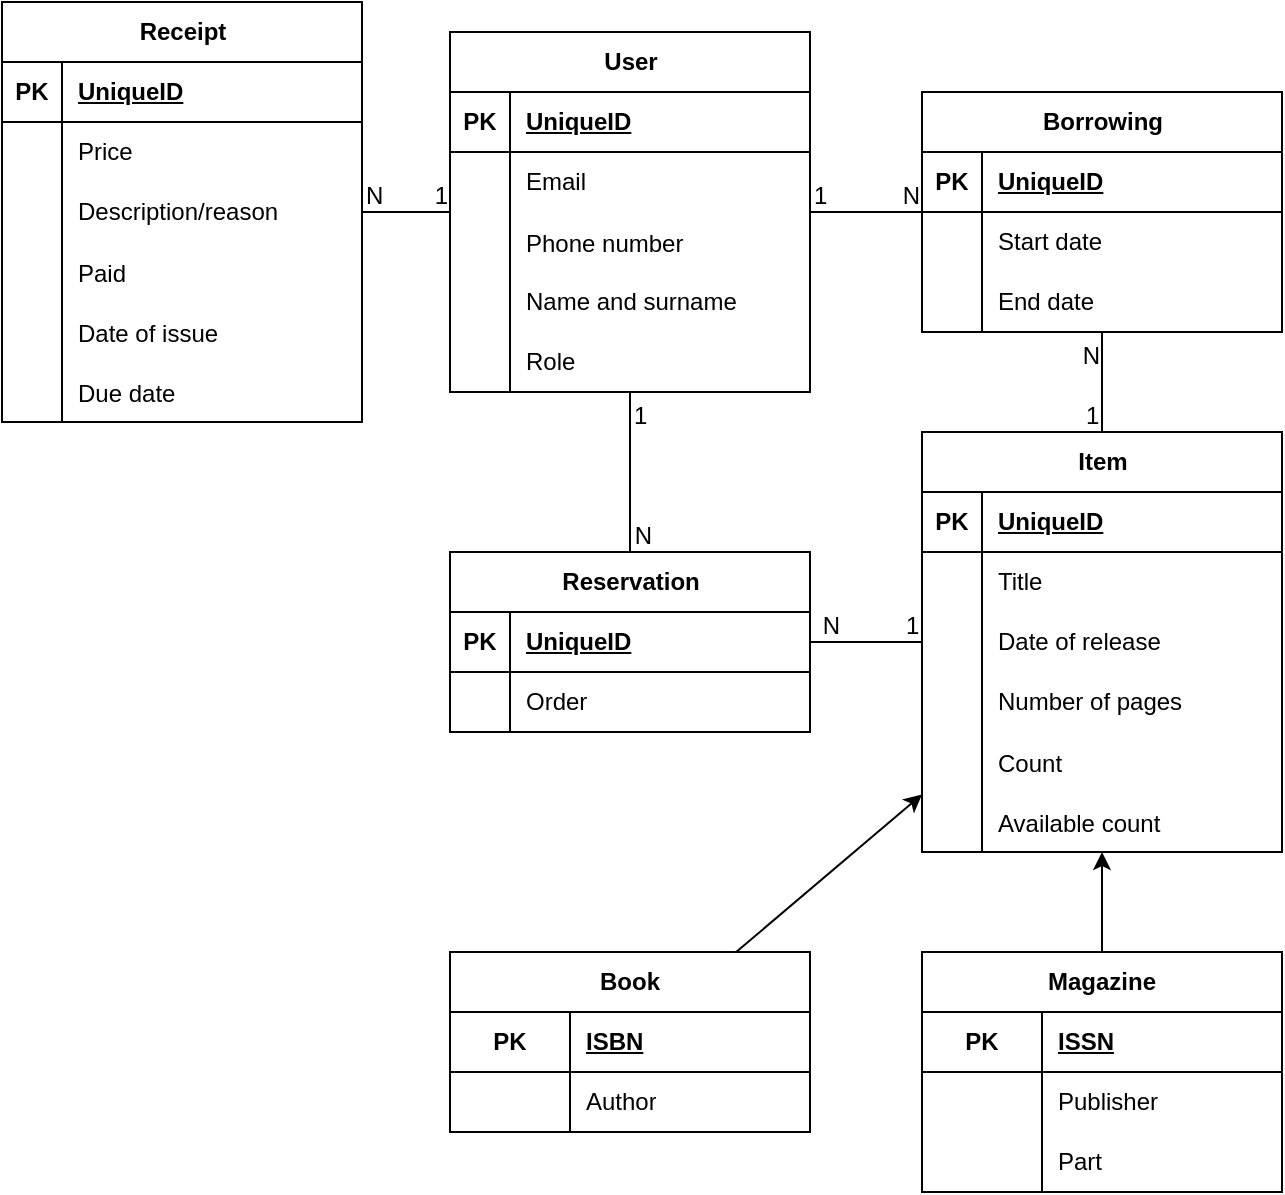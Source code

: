 <mxfile version="24.2.7" type="device">
  <diagram id="R2lEEEUBdFMjLlhIrx00" name="Page-1">
    <mxGraphModel dx="1434" dy="869" grid="1" gridSize="10" guides="1" tooltips="1" connect="1" arrows="1" fold="1" page="1" pageScale="1" pageWidth="700" pageHeight="700" math="0" shadow="0" extFonts="Permanent Marker^https://fonts.googleapis.com/css?family=Permanent+Marker">
      <root>
        <mxCell id="0" />
        <mxCell id="1" parent="0" />
        <mxCell id="tnpdHrNlY9ghbpyW4dK--1" value="User" style="shape=table;startSize=30;container=1;collapsible=1;childLayout=tableLayout;fixedRows=1;rowLines=0;fontStyle=1;align=center;resizeLast=1;html=1;" parent="1" vertex="1">
          <mxGeometry x="254" y="60" width="180" height="180" as="geometry" />
        </mxCell>
        <mxCell id="tnpdHrNlY9ghbpyW4dK--2" value="" style="shape=tableRow;horizontal=0;startSize=0;swimlaneHead=0;swimlaneBody=0;fillColor=none;collapsible=0;dropTarget=0;points=[[0,0.5],[1,0.5]];portConstraint=eastwest;top=0;left=0;right=0;bottom=1;" parent="tnpdHrNlY9ghbpyW4dK--1" vertex="1">
          <mxGeometry y="30" width="180" height="30" as="geometry" />
        </mxCell>
        <mxCell id="tnpdHrNlY9ghbpyW4dK--3" value="PK" style="shape=partialRectangle;connectable=0;fillColor=none;top=0;left=0;bottom=0;right=0;fontStyle=1;overflow=hidden;whiteSpace=wrap;html=1;" parent="tnpdHrNlY9ghbpyW4dK--2" vertex="1">
          <mxGeometry width="30" height="30" as="geometry">
            <mxRectangle width="30" height="30" as="alternateBounds" />
          </mxGeometry>
        </mxCell>
        <mxCell id="tnpdHrNlY9ghbpyW4dK--4" value="UniqueID" style="shape=partialRectangle;connectable=0;fillColor=none;top=0;left=0;bottom=0;right=0;align=left;spacingLeft=6;fontStyle=5;overflow=hidden;whiteSpace=wrap;html=1;" parent="tnpdHrNlY9ghbpyW4dK--2" vertex="1">
          <mxGeometry x="30" width="150" height="30" as="geometry">
            <mxRectangle width="150" height="30" as="alternateBounds" />
          </mxGeometry>
        </mxCell>
        <mxCell id="tnpdHrNlY9ghbpyW4dK--5" value="" style="shape=tableRow;horizontal=0;startSize=0;swimlaneHead=0;swimlaneBody=0;fillColor=none;collapsible=0;dropTarget=0;points=[[0,0.5],[1,0.5]];portConstraint=eastwest;top=0;left=0;right=0;bottom=0;" parent="tnpdHrNlY9ghbpyW4dK--1" vertex="1">
          <mxGeometry y="60" width="180" height="30" as="geometry" />
        </mxCell>
        <mxCell id="tnpdHrNlY9ghbpyW4dK--6" value="" style="shape=partialRectangle;connectable=0;fillColor=none;top=0;left=0;bottom=0;right=0;editable=1;overflow=hidden;whiteSpace=wrap;html=1;" parent="tnpdHrNlY9ghbpyW4dK--5" vertex="1">
          <mxGeometry width="30" height="30" as="geometry">
            <mxRectangle width="30" height="30" as="alternateBounds" />
          </mxGeometry>
        </mxCell>
        <mxCell id="tnpdHrNlY9ghbpyW4dK--7" value="Email" style="shape=partialRectangle;connectable=0;fillColor=none;top=0;left=0;bottom=0;right=0;align=left;spacingLeft=6;overflow=hidden;whiteSpace=wrap;html=1;" parent="tnpdHrNlY9ghbpyW4dK--5" vertex="1">
          <mxGeometry x="30" width="150" height="30" as="geometry">
            <mxRectangle width="150" height="30" as="alternateBounds" />
          </mxGeometry>
        </mxCell>
        <mxCell id="3ce5SlhA1lC_l5qVgdjN-97" value="" style="shape=tableRow;horizontal=0;startSize=0;swimlaneHead=0;swimlaneBody=0;fillColor=none;collapsible=0;dropTarget=0;points=[[0,0.5],[1,0.5]];portConstraint=eastwest;top=0;left=0;right=0;bottom=0;" parent="tnpdHrNlY9ghbpyW4dK--1" vertex="1">
          <mxGeometry y="90" width="180" height="30" as="geometry" />
        </mxCell>
        <mxCell id="3ce5SlhA1lC_l5qVgdjN-98" value="" style="shape=partialRectangle;connectable=0;fillColor=none;top=0;left=0;bottom=0;right=0;editable=1;overflow=hidden;" parent="3ce5SlhA1lC_l5qVgdjN-97" vertex="1">
          <mxGeometry width="30" height="30" as="geometry">
            <mxRectangle width="30" height="30" as="alternateBounds" />
          </mxGeometry>
        </mxCell>
        <mxCell id="3ce5SlhA1lC_l5qVgdjN-99" value="Phone number" style="shape=partialRectangle;connectable=0;fillColor=none;top=0;left=0;bottom=0;right=0;align=left;spacingLeft=6;overflow=hidden;" parent="3ce5SlhA1lC_l5qVgdjN-97" vertex="1">
          <mxGeometry x="30" width="150" height="30" as="geometry">
            <mxRectangle width="150" height="30" as="alternateBounds" />
          </mxGeometry>
        </mxCell>
        <mxCell id="tnpdHrNlY9ghbpyW4dK--8" value="" style="shape=tableRow;horizontal=0;startSize=0;swimlaneHead=0;swimlaneBody=0;fillColor=none;collapsible=0;dropTarget=0;points=[[0,0.5],[1,0.5]];portConstraint=eastwest;top=0;left=0;right=0;bottom=0;" parent="tnpdHrNlY9ghbpyW4dK--1" vertex="1">
          <mxGeometry y="120" width="180" height="30" as="geometry" />
        </mxCell>
        <mxCell id="tnpdHrNlY9ghbpyW4dK--9" value="" style="shape=partialRectangle;connectable=0;fillColor=none;top=0;left=0;bottom=0;right=0;editable=1;overflow=hidden;whiteSpace=wrap;html=1;" parent="tnpdHrNlY9ghbpyW4dK--8" vertex="1">
          <mxGeometry width="30" height="30" as="geometry">
            <mxRectangle width="30" height="30" as="alternateBounds" />
          </mxGeometry>
        </mxCell>
        <mxCell id="tnpdHrNlY9ghbpyW4dK--10" value="Name and surname" style="shape=partialRectangle;connectable=0;fillColor=none;top=0;left=0;bottom=0;right=0;align=left;spacingLeft=6;overflow=hidden;whiteSpace=wrap;html=1;" parent="tnpdHrNlY9ghbpyW4dK--8" vertex="1">
          <mxGeometry x="30" width="150" height="30" as="geometry">
            <mxRectangle width="150" height="30" as="alternateBounds" />
          </mxGeometry>
        </mxCell>
        <mxCell id="tnpdHrNlY9ghbpyW4dK--11" value="" style="shape=tableRow;horizontal=0;startSize=0;swimlaneHead=0;swimlaneBody=0;fillColor=none;collapsible=0;dropTarget=0;points=[[0,0.5],[1,0.5]];portConstraint=eastwest;top=0;left=0;right=0;bottom=0;" parent="tnpdHrNlY9ghbpyW4dK--1" vertex="1">
          <mxGeometry y="150" width="180" height="30" as="geometry" />
        </mxCell>
        <mxCell id="tnpdHrNlY9ghbpyW4dK--12" value="" style="shape=partialRectangle;connectable=0;fillColor=none;top=0;left=0;bottom=0;right=0;editable=1;overflow=hidden;whiteSpace=wrap;html=1;" parent="tnpdHrNlY9ghbpyW4dK--11" vertex="1">
          <mxGeometry width="30" height="30" as="geometry">
            <mxRectangle width="30" height="30" as="alternateBounds" />
          </mxGeometry>
        </mxCell>
        <mxCell id="tnpdHrNlY9ghbpyW4dK--13" value="Role" style="shape=partialRectangle;connectable=0;fillColor=none;top=0;left=0;bottom=0;right=0;align=left;spacingLeft=6;overflow=hidden;whiteSpace=wrap;html=1;" parent="tnpdHrNlY9ghbpyW4dK--11" vertex="1">
          <mxGeometry x="30" width="150" height="30" as="geometry">
            <mxRectangle width="150" height="30" as="alternateBounds" />
          </mxGeometry>
        </mxCell>
        <mxCell id="tnpdHrNlY9ghbpyW4dK--33" value="Borrowing" style="shape=table;startSize=30;container=1;collapsible=1;childLayout=tableLayout;fixedRows=1;rowLines=0;fontStyle=1;align=center;resizeLast=1;html=1;" parent="1" vertex="1">
          <mxGeometry x="490" y="90" width="180" height="120" as="geometry" />
        </mxCell>
        <mxCell id="tnpdHrNlY9ghbpyW4dK--34" value="" style="shape=tableRow;horizontal=0;startSize=0;swimlaneHead=0;swimlaneBody=0;fillColor=none;collapsible=0;dropTarget=0;points=[[0,0.5],[1,0.5]];portConstraint=eastwest;top=0;left=0;right=0;bottom=1;" parent="tnpdHrNlY9ghbpyW4dK--33" vertex="1">
          <mxGeometry y="30" width="180" height="30" as="geometry" />
        </mxCell>
        <mxCell id="tnpdHrNlY9ghbpyW4dK--35" value="PK" style="shape=partialRectangle;connectable=0;fillColor=none;top=0;left=0;bottom=0;right=0;fontStyle=1;overflow=hidden;whiteSpace=wrap;html=1;" parent="tnpdHrNlY9ghbpyW4dK--34" vertex="1">
          <mxGeometry width="30" height="30" as="geometry">
            <mxRectangle width="30" height="30" as="alternateBounds" />
          </mxGeometry>
        </mxCell>
        <mxCell id="tnpdHrNlY9ghbpyW4dK--36" value="UniqueID" style="shape=partialRectangle;connectable=0;fillColor=none;top=0;left=0;bottom=0;right=0;align=left;spacingLeft=6;fontStyle=5;overflow=hidden;whiteSpace=wrap;html=1;" parent="tnpdHrNlY9ghbpyW4dK--34" vertex="1">
          <mxGeometry x="30" width="150" height="30" as="geometry">
            <mxRectangle width="150" height="30" as="alternateBounds" />
          </mxGeometry>
        </mxCell>
        <mxCell id="tnpdHrNlY9ghbpyW4dK--37" value="" style="shape=tableRow;horizontal=0;startSize=0;swimlaneHead=0;swimlaneBody=0;fillColor=none;collapsible=0;dropTarget=0;points=[[0,0.5],[1,0.5]];portConstraint=eastwest;top=0;left=0;right=0;bottom=0;" parent="tnpdHrNlY9ghbpyW4dK--33" vertex="1">
          <mxGeometry y="60" width="180" height="30" as="geometry" />
        </mxCell>
        <mxCell id="tnpdHrNlY9ghbpyW4dK--38" value="" style="shape=partialRectangle;connectable=0;fillColor=none;top=0;left=0;bottom=0;right=0;editable=1;overflow=hidden;whiteSpace=wrap;html=1;" parent="tnpdHrNlY9ghbpyW4dK--37" vertex="1">
          <mxGeometry width="30" height="30" as="geometry">
            <mxRectangle width="30" height="30" as="alternateBounds" />
          </mxGeometry>
        </mxCell>
        <mxCell id="tnpdHrNlY9ghbpyW4dK--39" value="Start date" style="shape=partialRectangle;connectable=0;fillColor=none;top=0;left=0;bottom=0;right=0;align=left;spacingLeft=6;overflow=hidden;whiteSpace=wrap;html=1;" parent="tnpdHrNlY9ghbpyW4dK--37" vertex="1">
          <mxGeometry x="30" width="150" height="30" as="geometry">
            <mxRectangle width="150" height="30" as="alternateBounds" />
          </mxGeometry>
        </mxCell>
        <mxCell id="tnpdHrNlY9ghbpyW4dK--40" value="" style="shape=tableRow;horizontal=0;startSize=0;swimlaneHead=0;swimlaneBody=0;fillColor=none;collapsible=0;dropTarget=0;points=[[0,0.5],[1,0.5]];portConstraint=eastwest;top=0;left=0;right=0;bottom=0;" parent="tnpdHrNlY9ghbpyW4dK--33" vertex="1">
          <mxGeometry y="90" width="180" height="30" as="geometry" />
        </mxCell>
        <mxCell id="tnpdHrNlY9ghbpyW4dK--41" value="" style="shape=partialRectangle;connectable=0;fillColor=none;top=0;left=0;bottom=0;right=0;editable=1;overflow=hidden;whiteSpace=wrap;html=1;" parent="tnpdHrNlY9ghbpyW4dK--40" vertex="1">
          <mxGeometry width="30" height="30" as="geometry">
            <mxRectangle width="30" height="30" as="alternateBounds" />
          </mxGeometry>
        </mxCell>
        <mxCell id="tnpdHrNlY9ghbpyW4dK--42" value="End date" style="shape=partialRectangle;connectable=0;fillColor=none;top=0;left=0;bottom=0;right=0;align=left;spacingLeft=6;overflow=hidden;whiteSpace=wrap;html=1;" parent="tnpdHrNlY9ghbpyW4dK--40" vertex="1">
          <mxGeometry x="30" width="150" height="30" as="geometry">
            <mxRectangle width="150" height="30" as="alternateBounds" />
          </mxGeometry>
        </mxCell>
        <mxCell id="tnpdHrNlY9ghbpyW4dK--46" value="" style="endArrow=none;html=1;rounded=0;" parent="1" source="tnpdHrNlY9ghbpyW4dK--1" target="tnpdHrNlY9ghbpyW4dK--33" edge="1">
          <mxGeometry relative="1" as="geometry">
            <mxPoint x="484" y="335" as="sourcePoint" />
            <mxPoint x="644" y="335" as="targetPoint" />
          </mxGeometry>
        </mxCell>
        <mxCell id="tnpdHrNlY9ghbpyW4dK--47" value="1" style="resizable=0;html=1;whiteSpace=wrap;align=left;verticalAlign=bottom;" parent="tnpdHrNlY9ghbpyW4dK--46" connectable="0" vertex="1">
          <mxGeometry x="-1" relative="1" as="geometry" />
        </mxCell>
        <mxCell id="tnpdHrNlY9ghbpyW4dK--48" value="N" style="resizable=0;html=1;whiteSpace=wrap;align=right;verticalAlign=bottom;" parent="tnpdHrNlY9ghbpyW4dK--46" connectable="0" vertex="1">
          <mxGeometry x="1" relative="1" as="geometry" />
        </mxCell>
        <mxCell id="3ce5SlhA1lC_l5qVgdjN-7" value="Reservation" style="shape=table;startSize=30;container=1;collapsible=1;childLayout=tableLayout;fixedRows=1;rowLines=0;fontStyle=1;align=center;resizeLast=1;html=1;" parent="1" vertex="1">
          <mxGeometry x="254" y="320" width="180" height="90" as="geometry" />
        </mxCell>
        <mxCell id="3ce5SlhA1lC_l5qVgdjN-8" value="" style="shape=tableRow;horizontal=0;startSize=0;swimlaneHead=0;swimlaneBody=0;fillColor=none;collapsible=0;dropTarget=0;points=[[0,0.5],[1,0.5]];portConstraint=eastwest;top=0;left=0;right=0;bottom=1;" parent="3ce5SlhA1lC_l5qVgdjN-7" vertex="1">
          <mxGeometry y="30" width="180" height="30" as="geometry" />
        </mxCell>
        <mxCell id="3ce5SlhA1lC_l5qVgdjN-9" value="PK" style="shape=partialRectangle;connectable=0;fillColor=none;top=0;left=0;bottom=0;right=0;fontStyle=1;overflow=hidden;whiteSpace=wrap;html=1;" parent="3ce5SlhA1lC_l5qVgdjN-8" vertex="1">
          <mxGeometry width="30" height="30" as="geometry">
            <mxRectangle width="30" height="30" as="alternateBounds" />
          </mxGeometry>
        </mxCell>
        <mxCell id="3ce5SlhA1lC_l5qVgdjN-10" value="UniqueID" style="shape=partialRectangle;connectable=0;fillColor=none;top=0;left=0;bottom=0;right=0;align=left;spacingLeft=6;fontStyle=5;overflow=hidden;whiteSpace=wrap;html=1;" parent="3ce5SlhA1lC_l5qVgdjN-8" vertex="1">
          <mxGeometry x="30" width="150" height="30" as="geometry">
            <mxRectangle width="150" height="30" as="alternateBounds" />
          </mxGeometry>
        </mxCell>
        <mxCell id="3ce5SlhA1lC_l5qVgdjN-11" value="" style="shape=tableRow;horizontal=0;startSize=0;swimlaneHead=0;swimlaneBody=0;fillColor=none;collapsible=0;dropTarget=0;points=[[0,0.5],[1,0.5]];portConstraint=eastwest;top=0;left=0;right=0;bottom=0;" parent="3ce5SlhA1lC_l5qVgdjN-7" vertex="1">
          <mxGeometry y="60" width="180" height="30" as="geometry" />
        </mxCell>
        <mxCell id="3ce5SlhA1lC_l5qVgdjN-12" value="" style="shape=partialRectangle;connectable=0;fillColor=none;top=0;left=0;bottom=0;right=0;editable=1;overflow=hidden;whiteSpace=wrap;html=1;" parent="3ce5SlhA1lC_l5qVgdjN-11" vertex="1">
          <mxGeometry width="30" height="30" as="geometry">
            <mxRectangle width="30" height="30" as="alternateBounds" />
          </mxGeometry>
        </mxCell>
        <mxCell id="3ce5SlhA1lC_l5qVgdjN-13" value="Order" style="shape=partialRectangle;connectable=0;fillColor=none;top=0;left=0;bottom=0;right=0;align=left;spacingLeft=6;overflow=hidden;whiteSpace=wrap;html=1;" parent="3ce5SlhA1lC_l5qVgdjN-11" vertex="1">
          <mxGeometry x="30" width="150" height="30" as="geometry">
            <mxRectangle width="150" height="30" as="alternateBounds" />
          </mxGeometry>
        </mxCell>
        <mxCell id="3ce5SlhA1lC_l5qVgdjN-20" value="" style="endArrow=none;html=1;rounded=0;" parent="1" source="tnpdHrNlY9ghbpyW4dK--1" target="3ce5SlhA1lC_l5qVgdjN-7" edge="1">
          <mxGeometry relative="1" as="geometry">
            <mxPoint x="344" y="295" as="sourcePoint" />
            <mxPoint x="504" y="295" as="targetPoint" />
          </mxGeometry>
        </mxCell>
        <mxCell id="3ce5SlhA1lC_l5qVgdjN-21" value="1" style="resizable=0;html=1;whiteSpace=wrap;align=left;verticalAlign=bottom;" parent="3ce5SlhA1lC_l5qVgdjN-20" connectable="0" vertex="1">
          <mxGeometry x="-1" relative="1" as="geometry">
            <mxPoint y="20" as="offset" />
          </mxGeometry>
        </mxCell>
        <mxCell id="3ce5SlhA1lC_l5qVgdjN-22" value="N" style="resizable=0;html=1;whiteSpace=wrap;align=right;verticalAlign=bottom;" parent="3ce5SlhA1lC_l5qVgdjN-20" connectable="0" vertex="1">
          <mxGeometry x="1" relative="1" as="geometry">
            <mxPoint x="12" as="offset" />
          </mxGeometry>
        </mxCell>
        <mxCell id="3ce5SlhA1lC_l5qVgdjN-26" value="Item" style="shape=table;startSize=30;container=1;collapsible=1;childLayout=tableLayout;fixedRows=1;rowLines=0;fontStyle=1;align=center;resizeLast=1;html=1;" parent="1" vertex="1">
          <mxGeometry x="490" y="260" width="180" height="210" as="geometry" />
        </mxCell>
        <mxCell id="3ce5SlhA1lC_l5qVgdjN-27" value="" style="shape=tableRow;horizontal=0;startSize=0;swimlaneHead=0;swimlaneBody=0;fillColor=none;collapsible=0;dropTarget=0;points=[[0,0.5],[1,0.5]];portConstraint=eastwest;top=0;left=0;right=0;bottom=1;" parent="3ce5SlhA1lC_l5qVgdjN-26" vertex="1">
          <mxGeometry y="30" width="180" height="30" as="geometry" />
        </mxCell>
        <mxCell id="3ce5SlhA1lC_l5qVgdjN-28" value="PK" style="shape=partialRectangle;connectable=0;fillColor=none;top=0;left=0;bottom=0;right=0;fontStyle=1;overflow=hidden;whiteSpace=wrap;html=1;" parent="3ce5SlhA1lC_l5qVgdjN-27" vertex="1">
          <mxGeometry width="30" height="30" as="geometry">
            <mxRectangle width="30" height="30" as="alternateBounds" />
          </mxGeometry>
        </mxCell>
        <mxCell id="3ce5SlhA1lC_l5qVgdjN-29" value="UniqueID" style="shape=partialRectangle;connectable=0;fillColor=none;top=0;left=0;bottom=0;right=0;align=left;spacingLeft=6;fontStyle=5;overflow=hidden;whiteSpace=wrap;html=1;" parent="3ce5SlhA1lC_l5qVgdjN-27" vertex="1">
          <mxGeometry x="30" width="150" height="30" as="geometry">
            <mxRectangle width="150" height="30" as="alternateBounds" />
          </mxGeometry>
        </mxCell>
        <mxCell id="3ce5SlhA1lC_l5qVgdjN-30" value="" style="shape=tableRow;horizontal=0;startSize=0;swimlaneHead=0;swimlaneBody=0;fillColor=none;collapsible=0;dropTarget=0;points=[[0,0.5],[1,0.5]];portConstraint=eastwest;top=0;left=0;right=0;bottom=0;" parent="3ce5SlhA1lC_l5qVgdjN-26" vertex="1">
          <mxGeometry y="60" width="180" height="30" as="geometry" />
        </mxCell>
        <mxCell id="3ce5SlhA1lC_l5qVgdjN-31" value="" style="shape=partialRectangle;connectable=0;fillColor=none;top=0;left=0;bottom=0;right=0;editable=1;overflow=hidden;whiteSpace=wrap;html=1;" parent="3ce5SlhA1lC_l5qVgdjN-30" vertex="1">
          <mxGeometry width="30" height="30" as="geometry">
            <mxRectangle width="30" height="30" as="alternateBounds" />
          </mxGeometry>
        </mxCell>
        <mxCell id="3ce5SlhA1lC_l5qVgdjN-32" value="Title" style="shape=partialRectangle;connectable=0;fillColor=none;top=0;left=0;bottom=0;right=0;align=left;spacingLeft=6;overflow=hidden;whiteSpace=wrap;html=1;" parent="3ce5SlhA1lC_l5qVgdjN-30" vertex="1">
          <mxGeometry x="30" width="150" height="30" as="geometry">
            <mxRectangle width="150" height="30" as="alternateBounds" />
          </mxGeometry>
        </mxCell>
        <mxCell id="3ce5SlhA1lC_l5qVgdjN-33" value="" style="shape=tableRow;horizontal=0;startSize=0;swimlaneHead=0;swimlaneBody=0;fillColor=none;collapsible=0;dropTarget=0;points=[[0,0.5],[1,0.5]];portConstraint=eastwest;top=0;left=0;right=0;bottom=0;" parent="3ce5SlhA1lC_l5qVgdjN-26" vertex="1">
          <mxGeometry y="90" width="180" height="30" as="geometry" />
        </mxCell>
        <mxCell id="3ce5SlhA1lC_l5qVgdjN-34" value="" style="shape=partialRectangle;connectable=0;fillColor=none;top=0;left=0;bottom=0;right=0;editable=1;overflow=hidden;whiteSpace=wrap;html=1;" parent="3ce5SlhA1lC_l5qVgdjN-33" vertex="1">
          <mxGeometry width="30" height="30" as="geometry">
            <mxRectangle width="30" height="30" as="alternateBounds" />
          </mxGeometry>
        </mxCell>
        <mxCell id="3ce5SlhA1lC_l5qVgdjN-35" value="Date of release" style="shape=partialRectangle;connectable=0;fillColor=none;top=0;left=0;bottom=0;right=0;align=left;spacingLeft=6;overflow=hidden;whiteSpace=wrap;html=1;" parent="3ce5SlhA1lC_l5qVgdjN-33" vertex="1">
          <mxGeometry x="30" width="150" height="30" as="geometry">
            <mxRectangle width="150" height="30" as="alternateBounds" />
          </mxGeometry>
        </mxCell>
        <mxCell id="3ce5SlhA1lC_l5qVgdjN-36" value="" style="shape=tableRow;horizontal=0;startSize=0;swimlaneHead=0;swimlaneBody=0;fillColor=none;collapsible=0;dropTarget=0;points=[[0,0.5],[1,0.5]];portConstraint=eastwest;top=0;left=0;right=0;bottom=0;" parent="3ce5SlhA1lC_l5qVgdjN-26" vertex="1">
          <mxGeometry y="120" width="180" height="30" as="geometry" />
        </mxCell>
        <mxCell id="3ce5SlhA1lC_l5qVgdjN-37" value="" style="shape=partialRectangle;connectable=0;fillColor=none;top=0;left=0;bottom=0;right=0;editable=1;overflow=hidden;whiteSpace=wrap;html=1;" parent="3ce5SlhA1lC_l5qVgdjN-36" vertex="1">
          <mxGeometry width="30" height="30" as="geometry">
            <mxRectangle width="30" height="30" as="alternateBounds" />
          </mxGeometry>
        </mxCell>
        <mxCell id="3ce5SlhA1lC_l5qVgdjN-38" value="Number of pages" style="shape=partialRectangle;connectable=0;fillColor=none;top=0;left=0;bottom=0;right=0;align=left;spacingLeft=6;overflow=hidden;whiteSpace=wrap;html=1;" parent="3ce5SlhA1lC_l5qVgdjN-36" vertex="1">
          <mxGeometry x="30" width="150" height="30" as="geometry">
            <mxRectangle width="150" height="30" as="alternateBounds" />
          </mxGeometry>
        </mxCell>
        <mxCell id="3ce5SlhA1lC_l5qVgdjN-55" value="" style="shape=tableRow;horizontal=0;startSize=0;swimlaneHead=0;swimlaneBody=0;fillColor=none;collapsible=0;dropTarget=0;points=[[0,0.5],[1,0.5]];portConstraint=eastwest;top=0;left=0;right=0;bottom=0;" parent="3ce5SlhA1lC_l5qVgdjN-26" vertex="1">
          <mxGeometry y="150" width="180" height="30" as="geometry" />
        </mxCell>
        <mxCell id="3ce5SlhA1lC_l5qVgdjN-56" value="" style="shape=partialRectangle;connectable=0;fillColor=none;top=0;left=0;bottom=0;right=0;editable=1;overflow=hidden;" parent="3ce5SlhA1lC_l5qVgdjN-55" vertex="1">
          <mxGeometry width="30" height="30" as="geometry">
            <mxRectangle width="30" height="30" as="alternateBounds" />
          </mxGeometry>
        </mxCell>
        <mxCell id="3ce5SlhA1lC_l5qVgdjN-57" value="Count" style="shape=partialRectangle;connectable=0;fillColor=none;top=0;left=0;bottom=0;right=0;align=left;spacingLeft=6;overflow=hidden;" parent="3ce5SlhA1lC_l5qVgdjN-55" vertex="1">
          <mxGeometry x="30" width="150" height="30" as="geometry">
            <mxRectangle width="150" height="30" as="alternateBounds" />
          </mxGeometry>
        </mxCell>
        <mxCell id="3ce5SlhA1lC_l5qVgdjN-39" value="" style="shape=tableRow;horizontal=0;startSize=0;swimlaneHead=0;swimlaneBody=0;fillColor=none;collapsible=0;dropTarget=0;points=[[0,0.5],[1,0.5]];portConstraint=eastwest;top=0;left=0;right=0;bottom=0;" parent="3ce5SlhA1lC_l5qVgdjN-26" vertex="1">
          <mxGeometry y="180" width="180" height="30" as="geometry" />
        </mxCell>
        <mxCell id="3ce5SlhA1lC_l5qVgdjN-40" value="" style="shape=partialRectangle;connectable=0;fillColor=none;top=0;left=0;bottom=0;right=0;editable=1;overflow=hidden;" parent="3ce5SlhA1lC_l5qVgdjN-39" vertex="1">
          <mxGeometry width="30" height="30" as="geometry">
            <mxRectangle width="30" height="30" as="alternateBounds" />
          </mxGeometry>
        </mxCell>
        <mxCell id="3ce5SlhA1lC_l5qVgdjN-41" value="Available count" style="shape=partialRectangle;connectable=0;fillColor=none;top=0;left=0;bottom=0;right=0;align=left;spacingLeft=6;overflow=hidden;" parent="3ce5SlhA1lC_l5qVgdjN-39" vertex="1">
          <mxGeometry x="30" width="150" height="30" as="geometry">
            <mxRectangle width="150" height="30" as="alternateBounds" />
          </mxGeometry>
        </mxCell>
        <mxCell id="3ce5SlhA1lC_l5qVgdjN-66" value="Receipt" style="shape=table;startSize=30;container=1;collapsible=1;childLayout=tableLayout;fixedRows=1;rowLines=0;fontStyle=1;align=center;resizeLast=1;html=1;" parent="1" vertex="1">
          <mxGeometry x="30" y="45" width="180" height="210" as="geometry" />
        </mxCell>
        <mxCell id="3ce5SlhA1lC_l5qVgdjN-67" value="" style="shape=tableRow;horizontal=0;startSize=0;swimlaneHead=0;swimlaneBody=0;fillColor=none;collapsible=0;dropTarget=0;points=[[0,0.5],[1,0.5]];portConstraint=eastwest;top=0;left=0;right=0;bottom=1;" parent="3ce5SlhA1lC_l5qVgdjN-66" vertex="1">
          <mxGeometry y="30" width="180" height="30" as="geometry" />
        </mxCell>
        <mxCell id="3ce5SlhA1lC_l5qVgdjN-68" value="PK" style="shape=partialRectangle;connectable=0;fillColor=none;top=0;left=0;bottom=0;right=0;fontStyle=1;overflow=hidden;whiteSpace=wrap;html=1;" parent="3ce5SlhA1lC_l5qVgdjN-67" vertex="1">
          <mxGeometry width="30" height="30" as="geometry">
            <mxRectangle width="30" height="30" as="alternateBounds" />
          </mxGeometry>
        </mxCell>
        <mxCell id="3ce5SlhA1lC_l5qVgdjN-69" value="UniqueID" style="shape=partialRectangle;connectable=0;fillColor=none;top=0;left=0;bottom=0;right=0;align=left;spacingLeft=6;fontStyle=5;overflow=hidden;whiteSpace=wrap;html=1;" parent="3ce5SlhA1lC_l5qVgdjN-67" vertex="1">
          <mxGeometry x="30" width="150" height="30" as="geometry">
            <mxRectangle width="150" height="30" as="alternateBounds" />
          </mxGeometry>
        </mxCell>
        <mxCell id="3ce5SlhA1lC_l5qVgdjN-70" value="" style="shape=tableRow;horizontal=0;startSize=0;swimlaneHead=0;swimlaneBody=0;fillColor=none;collapsible=0;dropTarget=0;points=[[0,0.5],[1,0.5]];portConstraint=eastwest;top=0;left=0;right=0;bottom=0;" parent="3ce5SlhA1lC_l5qVgdjN-66" vertex="1">
          <mxGeometry y="60" width="180" height="30" as="geometry" />
        </mxCell>
        <mxCell id="3ce5SlhA1lC_l5qVgdjN-71" value="" style="shape=partialRectangle;connectable=0;fillColor=none;top=0;left=0;bottom=0;right=0;editable=1;overflow=hidden;whiteSpace=wrap;html=1;" parent="3ce5SlhA1lC_l5qVgdjN-70" vertex="1">
          <mxGeometry width="30" height="30" as="geometry">
            <mxRectangle width="30" height="30" as="alternateBounds" />
          </mxGeometry>
        </mxCell>
        <mxCell id="3ce5SlhA1lC_l5qVgdjN-72" value="Price" style="shape=partialRectangle;connectable=0;fillColor=none;top=0;left=0;bottom=0;right=0;align=left;spacingLeft=6;overflow=hidden;whiteSpace=wrap;html=1;" parent="3ce5SlhA1lC_l5qVgdjN-70" vertex="1">
          <mxGeometry x="30" width="150" height="30" as="geometry">
            <mxRectangle width="150" height="30" as="alternateBounds" />
          </mxGeometry>
        </mxCell>
        <mxCell id="3ce5SlhA1lC_l5qVgdjN-73" value="" style="shape=tableRow;horizontal=0;startSize=0;swimlaneHead=0;swimlaneBody=0;fillColor=none;collapsible=0;dropTarget=0;points=[[0,0.5],[1,0.5]];portConstraint=eastwest;top=0;left=0;right=0;bottom=0;" parent="3ce5SlhA1lC_l5qVgdjN-66" vertex="1">
          <mxGeometry y="90" width="180" height="30" as="geometry" />
        </mxCell>
        <mxCell id="3ce5SlhA1lC_l5qVgdjN-74" value="" style="shape=partialRectangle;connectable=0;fillColor=none;top=0;left=0;bottom=0;right=0;editable=1;overflow=hidden;whiteSpace=wrap;html=1;" parent="3ce5SlhA1lC_l5qVgdjN-73" vertex="1">
          <mxGeometry width="30" height="30" as="geometry">
            <mxRectangle width="30" height="30" as="alternateBounds" />
          </mxGeometry>
        </mxCell>
        <mxCell id="3ce5SlhA1lC_l5qVgdjN-75" value="Description/reason" style="shape=partialRectangle;connectable=0;fillColor=none;top=0;left=0;bottom=0;right=0;align=left;spacingLeft=6;overflow=hidden;whiteSpace=wrap;html=1;" parent="3ce5SlhA1lC_l5qVgdjN-73" vertex="1">
          <mxGeometry x="30" width="150" height="30" as="geometry">
            <mxRectangle width="150" height="30" as="alternateBounds" />
          </mxGeometry>
        </mxCell>
        <mxCell id="3ce5SlhA1lC_l5qVgdjN-82" value="" style="shape=tableRow;horizontal=0;startSize=0;swimlaneHead=0;swimlaneBody=0;fillColor=none;collapsible=0;dropTarget=0;points=[[0,0.5],[1,0.5]];portConstraint=eastwest;top=0;left=0;right=0;bottom=0;" parent="3ce5SlhA1lC_l5qVgdjN-66" vertex="1">
          <mxGeometry y="120" width="180" height="30" as="geometry" />
        </mxCell>
        <mxCell id="3ce5SlhA1lC_l5qVgdjN-83" value="" style="shape=partialRectangle;connectable=0;fillColor=none;top=0;left=0;bottom=0;right=0;editable=1;overflow=hidden;" parent="3ce5SlhA1lC_l5qVgdjN-82" vertex="1">
          <mxGeometry width="30" height="30" as="geometry">
            <mxRectangle width="30" height="30" as="alternateBounds" />
          </mxGeometry>
        </mxCell>
        <mxCell id="3ce5SlhA1lC_l5qVgdjN-84" value="Paid" style="shape=partialRectangle;connectable=0;fillColor=none;top=0;left=0;bottom=0;right=0;align=left;spacingLeft=6;overflow=hidden;" parent="3ce5SlhA1lC_l5qVgdjN-82" vertex="1">
          <mxGeometry x="30" width="150" height="30" as="geometry">
            <mxRectangle width="150" height="30" as="alternateBounds" />
          </mxGeometry>
        </mxCell>
        <mxCell id="3ce5SlhA1lC_l5qVgdjN-85" value="" style="shape=tableRow;horizontal=0;startSize=0;swimlaneHead=0;swimlaneBody=0;fillColor=none;collapsible=0;dropTarget=0;points=[[0,0.5],[1,0.5]];portConstraint=eastwest;top=0;left=0;right=0;bottom=0;" parent="3ce5SlhA1lC_l5qVgdjN-66" vertex="1">
          <mxGeometry y="150" width="180" height="30" as="geometry" />
        </mxCell>
        <mxCell id="3ce5SlhA1lC_l5qVgdjN-86" value="" style="shape=partialRectangle;connectable=0;fillColor=none;top=0;left=0;bottom=0;right=0;editable=1;overflow=hidden;" parent="3ce5SlhA1lC_l5qVgdjN-85" vertex="1">
          <mxGeometry width="30" height="30" as="geometry">
            <mxRectangle width="30" height="30" as="alternateBounds" />
          </mxGeometry>
        </mxCell>
        <mxCell id="3ce5SlhA1lC_l5qVgdjN-87" value="Date of issue" style="shape=partialRectangle;connectable=0;fillColor=none;top=0;left=0;bottom=0;right=0;align=left;spacingLeft=6;overflow=hidden;" parent="3ce5SlhA1lC_l5qVgdjN-85" vertex="1">
          <mxGeometry x="30" width="150" height="30" as="geometry">
            <mxRectangle width="150" height="30" as="alternateBounds" />
          </mxGeometry>
        </mxCell>
        <mxCell id="3ce5SlhA1lC_l5qVgdjN-88" value="" style="shape=tableRow;horizontal=0;startSize=0;swimlaneHead=0;swimlaneBody=0;fillColor=none;collapsible=0;dropTarget=0;points=[[0,0.5],[1,0.5]];portConstraint=eastwest;top=0;left=0;right=0;bottom=0;" parent="3ce5SlhA1lC_l5qVgdjN-66" vertex="1">
          <mxGeometry y="180" width="180" height="30" as="geometry" />
        </mxCell>
        <mxCell id="3ce5SlhA1lC_l5qVgdjN-89" value="" style="shape=partialRectangle;connectable=0;fillColor=none;top=0;left=0;bottom=0;right=0;editable=1;overflow=hidden;" parent="3ce5SlhA1lC_l5qVgdjN-88" vertex="1">
          <mxGeometry width="30" height="30" as="geometry">
            <mxRectangle width="30" height="30" as="alternateBounds" />
          </mxGeometry>
        </mxCell>
        <mxCell id="3ce5SlhA1lC_l5qVgdjN-90" value="Due date" style="shape=partialRectangle;connectable=0;fillColor=none;top=0;left=0;bottom=0;right=0;align=left;spacingLeft=6;overflow=hidden;" parent="3ce5SlhA1lC_l5qVgdjN-88" vertex="1">
          <mxGeometry x="30" width="150" height="30" as="geometry">
            <mxRectangle width="150" height="30" as="alternateBounds" />
          </mxGeometry>
        </mxCell>
        <mxCell id="3ce5SlhA1lC_l5qVgdjN-79" value="" style="endArrow=none;html=1;rounded=0;" parent="1" source="3ce5SlhA1lC_l5qVgdjN-66" target="tnpdHrNlY9ghbpyW4dK--1" edge="1">
          <mxGeometry relative="1" as="geometry">
            <mxPoint x="184" y="-25" as="sourcePoint" />
            <mxPoint x="344" y="-25" as="targetPoint" />
          </mxGeometry>
        </mxCell>
        <mxCell id="3ce5SlhA1lC_l5qVgdjN-80" value="N" style="resizable=0;html=1;whiteSpace=wrap;align=left;verticalAlign=bottom;" parent="3ce5SlhA1lC_l5qVgdjN-79" connectable="0" vertex="1">
          <mxGeometry x="-1" relative="1" as="geometry" />
        </mxCell>
        <mxCell id="3ce5SlhA1lC_l5qVgdjN-81" value="1" style="resizable=0;html=1;whiteSpace=wrap;align=right;verticalAlign=bottom;" parent="3ce5SlhA1lC_l5qVgdjN-79" connectable="0" vertex="1">
          <mxGeometry x="1" relative="1" as="geometry" />
        </mxCell>
        <mxCell id="r7ETj8IcfbnYIoFs_a7n-1" value="" style="endArrow=none;html=1;rounded=0;" edge="1" parent="1" source="3ce5SlhA1lC_l5qVgdjN-26" target="3ce5SlhA1lC_l5qVgdjN-7">
          <mxGeometry relative="1" as="geometry">
            <mxPoint x="460" y="400" as="sourcePoint" />
            <mxPoint x="500" y="160" as="targetPoint" />
          </mxGeometry>
        </mxCell>
        <mxCell id="r7ETj8IcfbnYIoFs_a7n-2" value="1" style="resizable=0;html=1;whiteSpace=wrap;align=left;verticalAlign=bottom;" connectable="0" vertex="1" parent="r7ETj8IcfbnYIoFs_a7n-1">
          <mxGeometry x="-1" relative="1" as="geometry">
            <mxPoint x="-10" as="offset" />
          </mxGeometry>
        </mxCell>
        <mxCell id="r7ETj8IcfbnYIoFs_a7n-3" value="N" style="resizable=0;html=1;whiteSpace=wrap;align=right;verticalAlign=bottom;" connectable="0" vertex="1" parent="r7ETj8IcfbnYIoFs_a7n-1">
          <mxGeometry x="1" relative="1" as="geometry">
            <mxPoint x="16" as="offset" />
          </mxGeometry>
        </mxCell>
        <mxCell id="r7ETj8IcfbnYIoFs_a7n-5" value="" style="endArrow=none;html=1;rounded=0;" edge="1" parent="1" source="3ce5SlhA1lC_l5qVgdjN-26" target="tnpdHrNlY9ghbpyW4dK--40">
          <mxGeometry relative="1" as="geometry">
            <mxPoint x="500" y="375" as="sourcePoint" />
            <mxPoint x="444" y="375" as="targetPoint" />
          </mxGeometry>
        </mxCell>
        <mxCell id="r7ETj8IcfbnYIoFs_a7n-6" value="1" style="resizable=0;html=1;whiteSpace=wrap;align=left;verticalAlign=bottom;" connectable="0" vertex="1" parent="r7ETj8IcfbnYIoFs_a7n-5">
          <mxGeometry x="-1" relative="1" as="geometry">
            <mxPoint x="-10" as="offset" />
          </mxGeometry>
        </mxCell>
        <mxCell id="r7ETj8IcfbnYIoFs_a7n-7" value="N" style="resizable=0;html=1;whiteSpace=wrap;align=right;verticalAlign=bottom;" connectable="0" vertex="1" parent="r7ETj8IcfbnYIoFs_a7n-5">
          <mxGeometry x="1" relative="1" as="geometry">
            <mxPoint y="20" as="offset" />
          </mxGeometry>
        </mxCell>
        <mxCell id="r7ETj8IcfbnYIoFs_a7n-10" value="" style="endArrow=classic;html=1;rounded=0;" edge="1" parent="1" source="r7ETj8IcfbnYIoFs_a7n-25" target="3ce5SlhA1lC_l5qVgdjN-26">
          <mxGeometry width="50" height="50" relative="1" as="geometry">
            <mxPoint x="380" y="480" as="sourcePoint" />
            <mxPoint x="330" y="450" as="targetPoint" />
          </mxGeometry>
        </mxCell>
        <mxCell id="r7ETj8IcfbnYIoFs_a7n-11" value="" style="endArrow=classic;html=1;rounded=0;" edge="1" parent="1" source="r7ETj8IcfbnYIoFs_a7n-12" target="3ce5SlhA1lC_l5qVgdjN-26">
          <mxGeometry width="50" height="50" relative="1" as="geometry">
            <mxPoint x="620" y="490" as="sourcePoint" />
            <mxPoint x="410" y="450" as="targetPoint" />
          </mxGeometry>
        </mxCell>
        <mxCell id="r7ETj8IcfbnYIoFs_a7n-12" value="Magazine" style="shape=table;startSize=30;container=1;collapsible=1;childLayout=tableLayout;fixedRows=1;rowLines=0;fontStyle=1;align=center;resizeLast=1;html=1;whiteSpace=wrap;" vertex="1" parent="1">
          <mxGeometry x="490" y="520" width="180" height="120" as="geometry" />
        </mxCell>
        <mxCell id="r7ETj8IcfbnYIoFs_a7n-16" value="" style="shape=tableRow;horizontal=0;startSize=0;swimlaneHead=0;swimlaneBody=0;fillColor=none;collapsible=0;dropTarget=0;points=[[0,0.5],[1,0.5]];portConstraint=eastwest;top=0;left=0;right=0;bottom=1;html=1;" vertex="1" parent="r7ETj8IcfbnYIoFs_a7n-12">
          <mxGeometry y="30" width="180" height="30" as="geometry" />
        </mxCell>
        <mxCell id="r7ETj8IcfbnYIoFs_a7n-17" value="PK" style="shape=partialRectangle;connectable=0;fillColor=none;top=0;left=0;bottom=0;right=0;fontStyle=1;overflow=hidden;html=1;whiteSpace=wrap;" vertex="1" parent="r7ETj8IcfbnYIoFs_a7n-16">
          <mxGeometry width="60" height="30" as="geometry">
            <mxRectangle width="60" height="30" as="alternateBounds" />
          </mxGeometry>
        </mxCell>
        <mxCell id="r7ETj8IcfbnYIoFs_a7n-18" value="ISSN" style="shape=partialRectangle;connectable=0;fillColor=none;top=0;left=0;bottom=0;right=0;align=left;spacingLeft=6;fontStyle=5;overflow=hidden;html=1;whiteSpace=wrap;" vertex="1" parent="r7ETj8IcfbnYIoFs_a7n-16">
          <mxGeometry x="60" width="120" height="30" as="geometry">
            <mxRectangle width="120" height="30" as="alternateBounds" />
          </mxGeometry>
        </mxCell>
        <mxCell id="r7ETj8IcfbnYIoFs_a7n-19" value="" style="shape=tableRow;horizontal=0;startSize=0;swimlaneHead=0;swimlaneBody=0;fillColor=none;collapsible=0;dropTarget=0;points=[[0,0.5],[1,0.5]];portConstraint=eastwest;top=0;left=0;right=0;bottom=0;html=1;" vertex="1" parent="r7ETj8IcfbnYIoFs_a7n-12">
          <mxGeometry y="60" width="180" height="30" as="geometry" />
        </mxCell>
        <mxCell id="r7ETj8IcfbnYIoFs_a7n-20" value="" style="shape=partialRectangle;connectable=0;fillColor=none;top=0;left=0;bottom=0;right=0;editable=1;overflow=hidden;html=1;whiteSpace=wrap;" vertex="1" parent="r7ETj8IcfbnYIoFs_a7n-19">
          <mxGeometry width="60" height="30" as="geometry">
            <mxRectangle width="60" height="30" as="alternateBounds" />
          </mxGeometry>
        </mxCell>
        <mxCell id="r7ETj8IcfbnYIoFs_a7n-21" value="Publisher" style="shape=partialRectangle;connectable=0;fillColor=none;top=0;left=0;bottom=0;right=0;align=left;spacingLeft=6;overflow=hidden;html=1;whiteSpace=wrap;" vertex="1" parent="r7ETj8IcfbnYIoFs_a7n-19">
          <mxGeometry x="60" width="120" height="30" as="geometry">
            <mxRectangle width="120" height="30" as="alternateBounds" />
          </mxGeometry>
        </mxCell>
        <mxCell id="r7ETj8IcfbnYIoFs_a7n-22" value="" style="shape=tableRow;horizontal=0;startSize=0;swimlaneHead=0;swimlaneBody=0;fillColor=none;collapsible=0;dropTarget=0;points=[[0,0.5],[1,0.5]];portConstraint=eastwest;top=0;left=0;right=0;bottom=0;html=1;" vertex="1" parent="r7ETj8IcfbnYIoFs_a7n-12">
          <mxGeometry y="90" width="180" height="30" as="geometry" />
        </mxCell>
        <mxCell id="r7ETj8IcfbnYIoFs_a7n-23" value="" style="shape=partialRectangle;connectable=0;fillColor=none;top=0;left=0;bottom=0;right=0;editable=1;overflow=hidden;html=1;whiteSpace=wrap;" vertex="1" parent="r7ETj8IcfbnYIoFs_a7n-22">
          <mxGeometry width="60" height="30" as="geometry">
            <mxRectangle width="60" height="30" as="alternateBounds" />
          </mxGeometry>
        </mxCell>
        <mxCell id="r7ETj8IcfbnYIoFs_a7n-24" value="Part" style="shape=partialRectangle;connectable=0;fillColor=none;top=0;left=0;bottom=0;right=0;align=left;spacingLeft=6;overflow=hidden;html=1;whiteSpace=wrap;" vertex="1" parent="r7ETj8IcfbnYIoFs_a7n-22">
          <mxGeometry x="60" width="120" height="30" as="geometry">
            <mxRectangle width="120" height="30" as="alternateBounds" />
          </mxGeometry>
        </mxCell>
        <mxCell id="r7ETj8IcfbnYIoFs_a7n-25" value="Book" style="shape=table;startSize=30;container=1;collapsible=1;childLayout=tableLayout;fixedRows=1;rowLines=0;fontStyle=1;align=center;resizeLast=1;html=1;whiteSpace=wrap;" vertex="1" parent="1">
          <mxGeometry x="254" y="520" width="180" height="90" as="geometry" />
        </mxCell>
        <mxCell id="r7ETj8IcfbnYIoFs_a7n-29" value="" style="shape=tableRow;horizontal=0;startSize=0;swimlaneHead=0;swimlaneBody=0;fillColor=none;collapsible=0;dropTarget=0;points=[[0,0.5],[1,0.5]];portConstraint=eastwest;top=0;left=0;right=0;bottom=1;html=1;" vertex="1" parent="r7ETj8IcfbnYIoFs_a7n-25">
          <mxGeometry y="30" width="180" height="30" as="geometry" />
        </mxCell>
        <mxCell id="r7ETj8IcfbnYIoFs_a7n-30" value="&lt;div&gt;PK&lt;/div&gt;" style="shape=partialRectangle;connectable=0;fillColor=none;top=0;left=0;bottom=0;right=0;fontStyle=1;overflow=hidden;html=1;whiteSpace=wrap;" vertex="1" parent="r7ETj8IcfbnYIoFs_a7n-29">
          <mxGeometry width="60" height="30" as="geometry">
            <mxRectangle width="60" height="30" as="alternateBounds" />
          </mxGeometry>
        </mxCell>
        <mxCell id="r7ETj8IcfbnYIoFs_a7n-31" value="ISBN" style="shape=partialRectangle;connectable=0;fillColor=none;top=0;left=0;bottom=0;right=0;align=left;spacingLeft=6;fontStyle=5;overflow=hidden;html=1;whiteSpace=wrap;" vertex="1" parent="r7ETj8IcfbnYIoFs_a7n-29">
          <mxGeometry x="60" width="120" height="30" as="geometry">
            <mxRectangle width="120" height="30" as="alternateBounds" />
          </mxGeometry>
        </mxCell>
        <mxCell id="r7ETj8IcfbnYIoFs_a7n-32" value="" style="shape=tableRow;horizontal=0;startSize=0;swimlaneHead=0;swimlaneBody=0;fillColor=none;collapsible=0;dropTarget=0;points=[[0,0.5],[1,0.5]];portConstraint=eastwest;top=0;left=0;right=0;bottom=0;html=1;" vertex="1" parent="r7ETj8IcfbnYIoFs_a7n-25">
          <mxGeometry y="60" width="180" height="30" as="geometry" />
        </mxCell>
        <mxCell id="r7ETj8IcfbnYIoFs_a7n-33" value="" style="shape=partialRectangle;connectable=0;fillColor=none;top=0;left=0;bottom=0;right=0;editable=1;overflow=hidden;html=1;whiteSpace=wrap;" vertex="1" parent="r7ETj8IcfbnYIoFs_a7n-32">
          <mxGeometry width="60" height="30" as="geometry">
            <mxRectangle width="60" height="30" as="alternateBounds" />
          </mxGeometry>
        </mxCell>
        <mxCell id="r7ETj8IcfbnYIoFs_a7n-34" value="Author" style="shape=partialRectangle;connectable=0;fillColor=none;top=0;left=0;bottom=0;right=0;align=left;spacingLeft=6;overflow=hidden;html=1;whiteSpace=wrap;" vertex="1" parent="r7ETj8IcfbnYIoFs_a7n-32">
          <mxGeometry x="60" width="120" height="30" as="geometry">
            <mxRectangle width="120" height="30" as="alternateBounds" />
          </mxGeometry>
        </mxCell>
      </root>
    </mxGraphModel>
  </diagram>
</mxfile>
